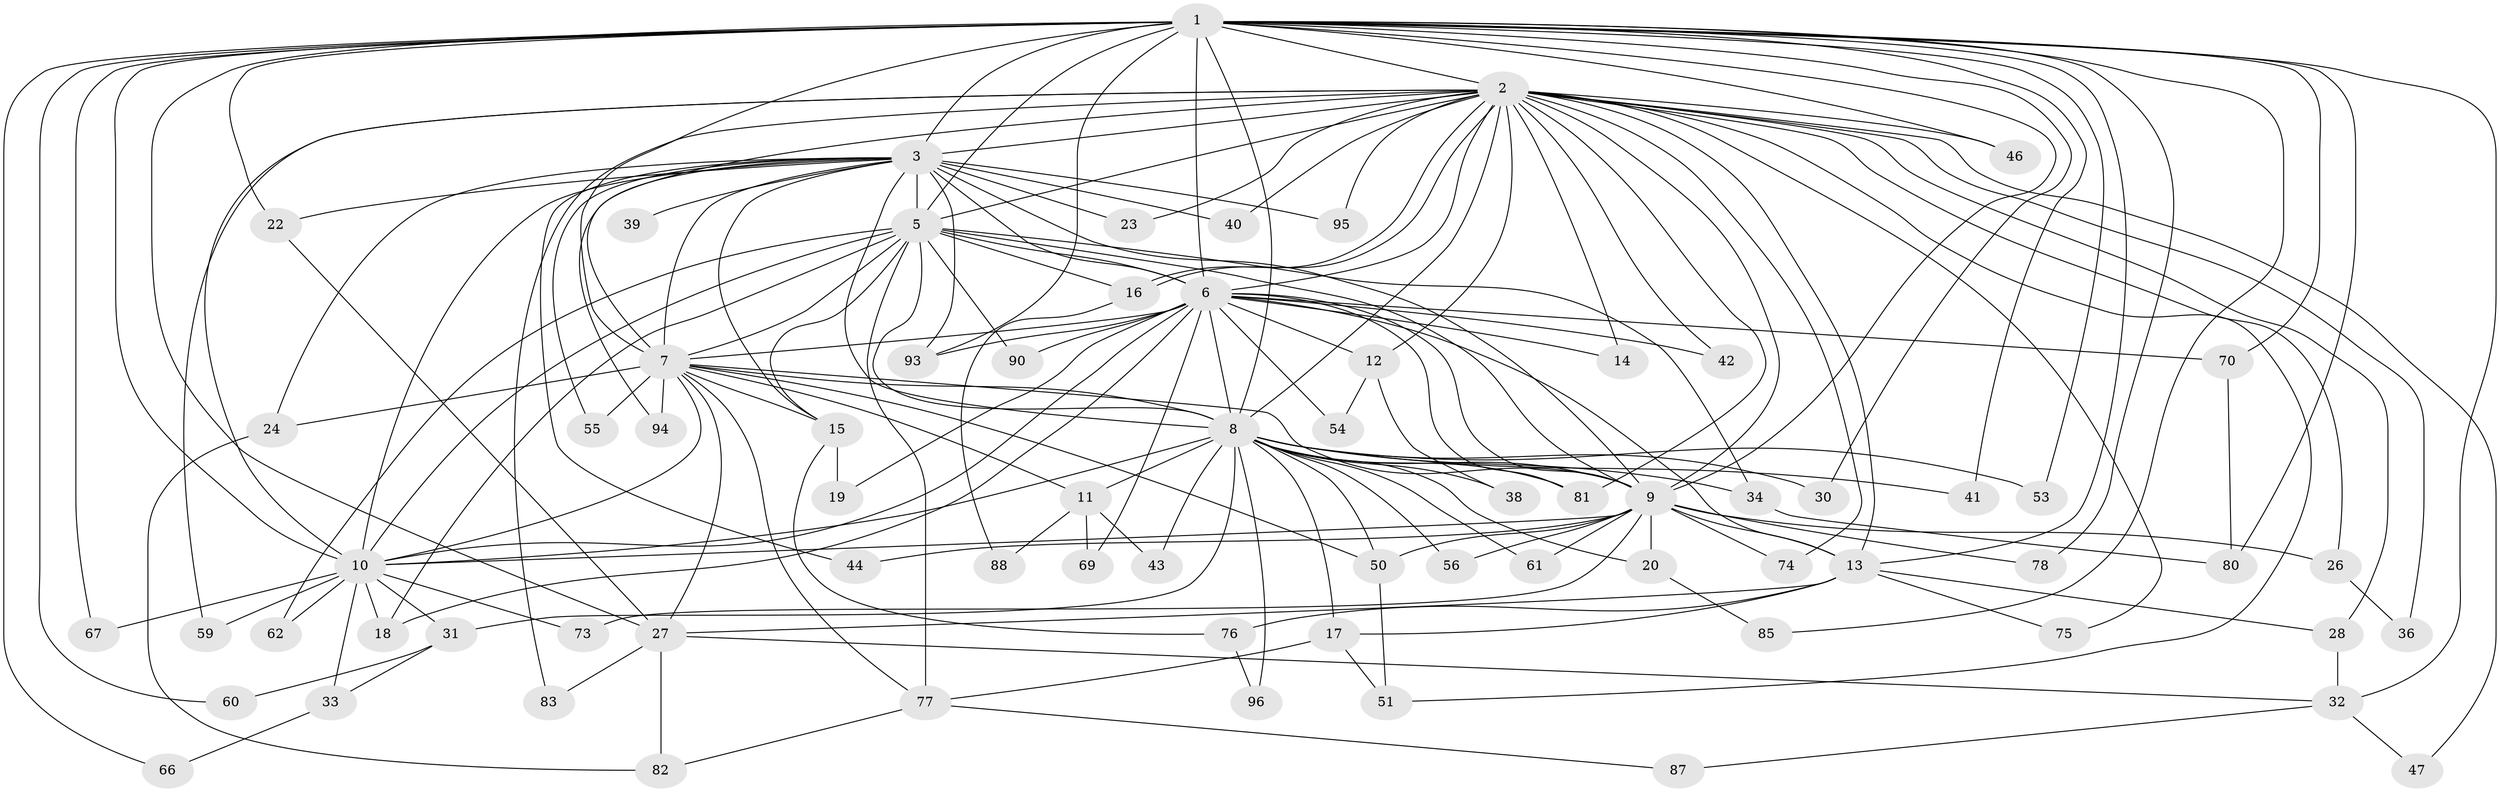 // Generated by graph-tools (version 1.1) at 2025/23/03/03/25 07:23:40]
// undirected, 72 vertices, 176 edges
graph export_dot {
graph [start="1"]
  node [color=gray90,style=filled];
  1 [super="+35"];
  2 [super="+57"];
  3 [super="+4"];
  5 [super="+48"];
  6 [super="+89"];
  7 [super="+68"];
  8 [super="+49"];
  9 [super="+52"];
  10 [super="+45"];
  11 [super="+21"];
  12 [super="+29"];
  13 [super="+25"];
  14;
  15;
  16 [super="+37"];
  17;
  18 [super="+71"];
  19;
  20;
  22 [super="+58"];
  23;
  24 [super="+86"];
  26;
  27 [super="+72"];
  28;
  30;
  31;
  32 [super="+65"];
  33;
  34 [super="+84"];
  36;
  38;
  39;
  40;
  41;
  42;
  43;
  44;
  46;
  47;
  50 [super="+63"];
  51 [super="+64"];
  53;
  54;
  55;
  56;
  59;
  60;
  61;
  62;
  66;
  67;
  69;
  70;
  73;
  74 [super="+79"];
  75;
  76;
  77 [super="+97"];
  78;
  80;
  81 [super="+91"];
  82 [super="+92"];
  83;
  85;
  87;
  88;
  90;
  93 [super="+98"];
  94;
  95;
  96;
  1 -- 2;
  1 -- 3 [weight=2];
  1 -- 5;
  1 -- 6;
  1 -- 7;
  1 -- 8;
  1 -- 9 [weight=2];
  1 -- 10 [weight=3];
  1 -- 13;
  1 -- 22;
  1 -- 30;
  1 -- 32;
  1 -- 41;
  1 -- 46;
  1 -- 60;
  1 -- 66;
  1 -- 67;
  1 -- 70;
  1 -- 78;
  1 -- 80;
  1 -- 85;
  1 -- 53;
  1 -- 27;
  1 -- 93;
  2 -- 3 [weight=2];
  2 -- 5;
  2 -- 6;
  2 -- 7;
  2 -- 8;
  2 -- 9;
  2 -- 10;
  2 -- 12;
  2 -- 14;
  2 -- 16;
  2 -- 16;
  2 -- 23;
  2 -- 26;
  2 -- 28;
  2 -- 36;
  2 -- 40;
  2 -- 42;
  2 -- 46;
  2 -- 47;
  2 -- 51;
  2 -- 59;
  2 -- 74 [weight=2];
  2 -- 75;
  2 -- 81;
  2 -- 83;
  2 -- 95;
  2 -- 13;
  3 -- 5 [weight=2];
  3 -- 6 [weight=2];
  3 -- 7 [weight=2];
  3 -- 8 [weight=2];
  3 -- 9 [weight=2];
  3 -- 10 [weight=2];
  3 -- 40;
  3 -- 44;
  3 -- 55;
  3 -- 93;
  3 -- 94;
  3 -- 39;
  3 -- 15;
  3 -- 22;
  3 -- 23;
  3 -- 24;
  3 -- 95;
  5 -- 6;
  5 -- 7;
  5 -- 8;
  5 -- 9;
  5 -- 10;
  5 -- 18;
  5 -- 34;
  5 -- 90;
  5 -- 16;
  5 -- 62;
  5 -- 15;
  5 -- 77;
  6 -- 7;
  6 -- 8;
  6 -- 9;
  6 -- 10;
  6 -- 12 [weight=2];
  6 -- 14;
  6 -- 19;
  6 -- 42;
  6 -- 54;
  6 -- 69;
  6 -- 70;
  6 -- 90;
  6 -- 93;
  6 -- 13;
  6 -- 18;
  6 -- 81;
  7 -- 8 [weight=3];
  7 -- 9;
  7 -- 10;
  7 -- 11 [weight=2];
  7 -- 15;
  7 -- 27;
  7 -- 50;
  7 -- 55;
  7 -- 77;
  7 -- 94;
  7 -- 24;
  8 -- 9;
  8 -- 10;
  8 -- 11;
  8 -- 17;
  8 -- 20;
  8 -- 30;
  8 -- 31;
  8 -- 34;
  8 -- 38;
  8 -- 41;
  8 -- 43;
  8 -- 50;
  8 -- 53;
  8 -- 56;
  8 -- 61;
  8 -- 81;
  8 -- 96;
  9 -- 10;
  9 -- 13;
  9 -- 20;
  9 -- 26;
  9 -- 44;
  9 -- 56;
  9 -- 61;
  9 -- 73;
  9 -- 74;
  9 -- 78;
  9 -- 50;
  10 -- 18;
  10 -- 31;
  10 -- 33;
  10 -- 59;
  10 -- 62;
  10 -- 67;
  10 -- 73;
  11 -- 43;
  11 -- 88;
  11 -- 69;
  12 -- 54;
  12 -- 38;
  13 -- 17;
  13 -- 27;
  13 -- 75;
  13 -- 76;
  13 -- 28;
  15 -- 19;
  15 -- 76;
  16 -- 88;
  17 -- 51;
  17 -- 77;
  20 -- 85;
  22 -- 27;
  24 -- 82;
  26 -- 36;
  27 -- 32;
  27 -- 82;
  27 -- 83;
  28 -- 32;
  31 -- 33;
  31 -- 60;
  32 -- 47;
  32 -- 87;
  33 -- 66;
  34 -- 80;
  50 -- 51;
  70 -- 80;
  76 -- 96;
  77 -- 82;
  77 -- 87;
}
